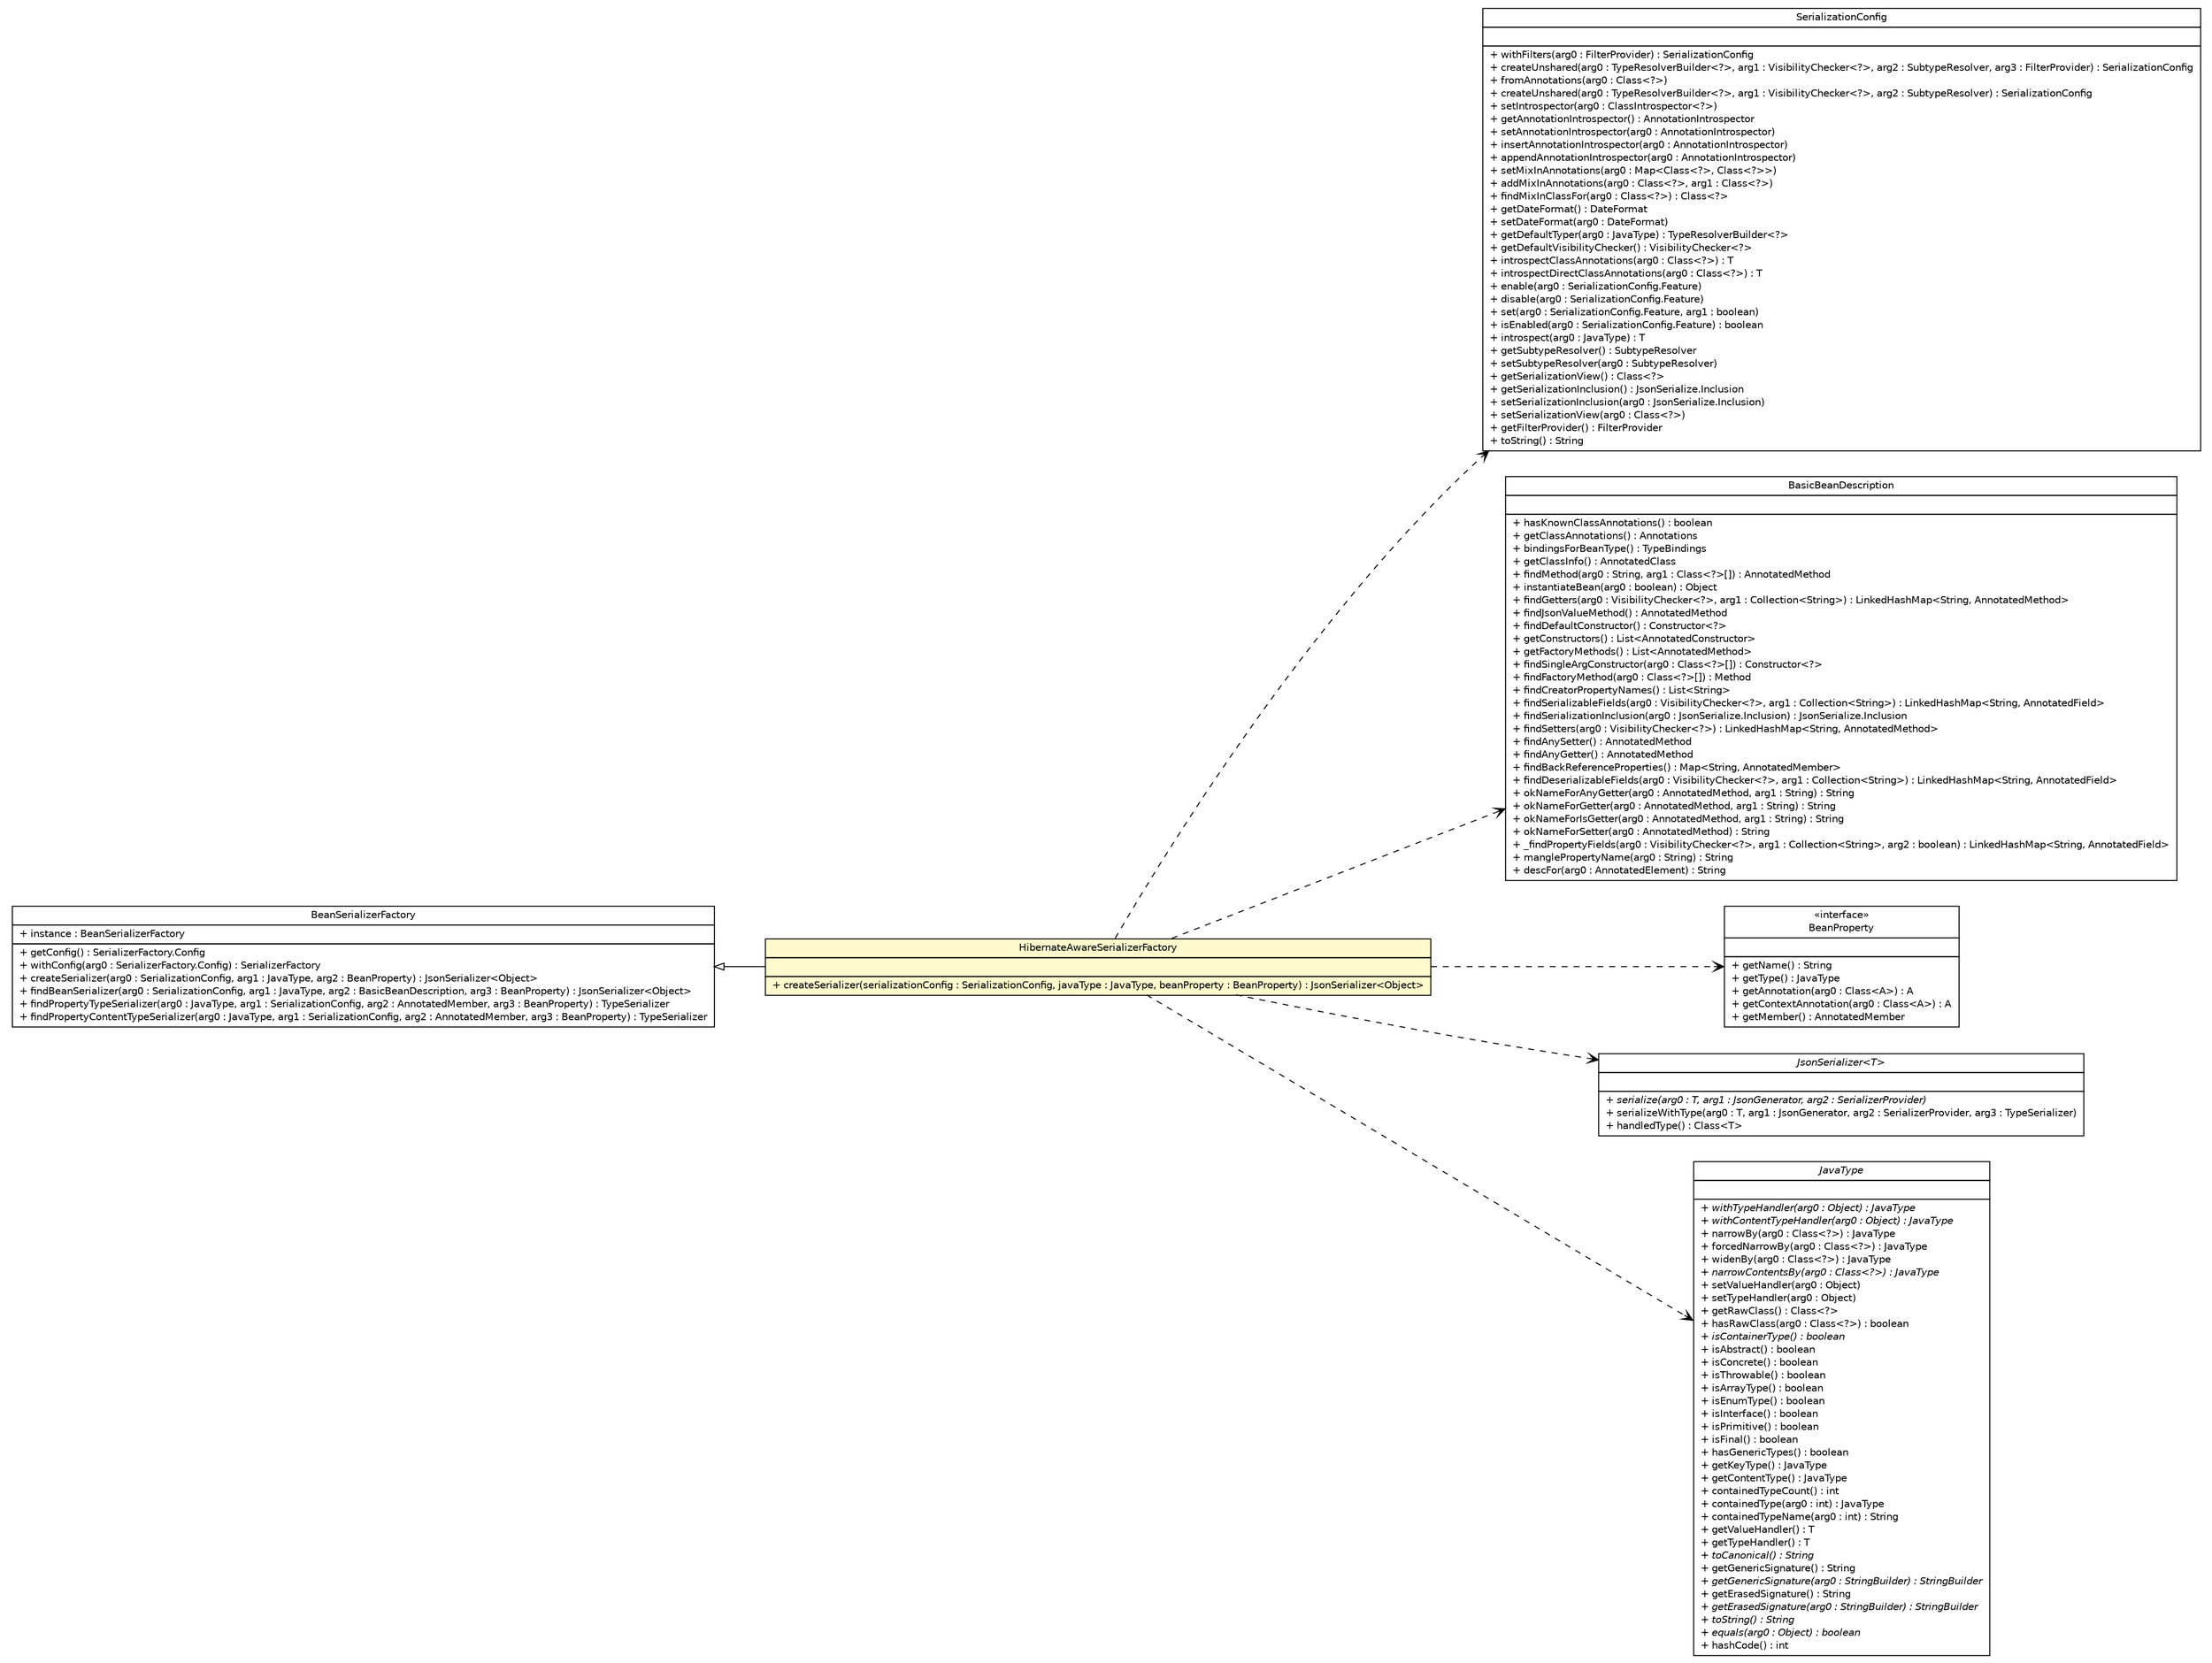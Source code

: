 #!/usr/local/bin/dot
#
# Class diagram 
# Generated by UMLGraph version 5.1 (http://www.umlgraph.org/)
#

digraph G {
	edge [fontname="Helvetica",fontsize=10,labelfontname="Helvetica",labelfontsize=10];
	node [fontname="Helvetica",fontsize=10,shape=plaintext];
	nodesep=0.25;
	ranksep=0.5;
	rankdir=LR;
	// com.inn.headstartdemo.utils.json.HibernateAwareSerializerFactory
	c57896 [label=<<table title="com.inn.headstartdemo.utils.json.HibernateAwareSerializerFactory" border="0" cellborder="1" cellspacing="0" cellpadding="2" port="p" bgcolor="lemonChiffon" href="./HibernateAwareSerializerFactory.html">
		<tr><td><table border="0" cellspacing="0" cellpadding="1">
<tr><td align="center" balign="center"> HibernateAwareSerializerFactory </td></tr>
		</table></td></tr>
		<tr><td><table border="0" cellspacing="0" cellpadding="1">
<tr><td align="left" balign="left">  </td></tr>
		</table></td></tr>
		<tr><td><table border="0" cellspacing="0" cellpadding="1">
<tr><td align="left" balign="left"> + createSerializer(serializationConfig : SerializationConfig, javaType : JavaType, beanProperty : BeanProperty) : JsonSerializer&lt;Object&gt; </td></tr>
		</table></td></tr>
		</table>>, fontname="Helvetica", fontcolor="black", fontsize=10.0];
	//com.inn.headstartdemo.utils.json.HibernateAwareSerializerFactory extends org.codehaus.jackson.map.ser.BeanSerializerFactory
	c57970:p -> c57896:p [dir=back,arrowtail=empty];
	// com.inn.headstartdemo.utils.json.HibernateAwareSerializerFactory DEPEND org.codehaus.jackson.map.SerializationConfig
	c57896:p -> c57980:p [taillabel="", label="", headlabel="", fontname="Helvetica", fontcolor="black", fontsize=10.0, color="black", arrowhead=open, style=dashed];
	// com.inn.headstartdemo.utils.json.HibernateAwareSerializerFactory DEPEND org.codehaus.jackson.map.introspect.BasicBeanDescription
	c57896:p -> c57986:p [taillabel="", label="", headlabel="", fontname="Helvetica", fontcolor="black", fontsize=10.0, color="black", arrowhead=open, style=dashed];
	// com.inn.headstartdemo.utils.json.HibernateAwareSerializerFactory DEPEND org.codehaus.jackson.map.BeanProperty
	c57896:p -> c57987:p [taillabel="", label="", headlabel="", fontname="Helvetica", fontcolor="black", fontsize=10.0, color="black", arrowhead=open, style=dashed];
	// com.inn.headstartdemo.utils.json.HibernateAwareSerializerFactory DEPEND org.codehaus.jackson.map.JsonSerializer<T>
	c57896:p -> c57988:p [taillabel="", label="", headlabel="", fontname="Helvetica", fontcolor="black", fontsize=10.0, color="black", arrowhead=open, style=dashed];
	// com.inn.headstartdemo.utils.json.HibernateAwareSerializerFactory DEPEND org.codehaus.jackson.type.JavaType
	c57896:p -> c57989:p [taillabel="", label="", headlabel="", fontname="Helvetica", fontcolor="black", fontsize=10.0, color="black", arrowhead=open, style=dashed];
	// org.codehaus.jackson.type.JavaType
	c57989 [label=<<table title="org.codehaus.jackson.type.JavaType" border="0" cellborder="1" cellspacing="0" cellpadding="2" port="p" href="http://java.sun.com/j2se/1.4.2/docs/api/org/codehaus/jackson/type/JavaType.html">
		<tr><td><table border="0" cellspacing="0" cellpadding="1">
<tr><td align="center" balign="center"><font face="Helvetica-Oblique"> JavaType </font></td></tr>
		</table></td></tr>
		<tr><td><table border="0" cellspacing="0" cellpadding="1">
<tr><td align="left" balign="left">  </td></tr>
		</table></td></tr>
		<tr><td><table border="0" cellspacing="0" cellpadding="1">
<tr><td align="left" balign="left"><font face="Helvetica-Oblique" point-size="10.0"> + withTypeHandler(arg0 : Object) : JavaType </font></td></tr>
<tr><td align="left" balign="left"><font face="Helvetica-Oblique" point-size="10.0"> + withContentTypeHandler(arg0 : Object) : JavaType </font></td></tr>
<tr><td align="left" balign="left"> + narrowBy(arg0 : Class&lt;?&gt;) : JavaType </td></tr>
<tr><td align="left" balign="left"> + forcedNarrowBy(arg0 : Class&lt;?&gt;) : JavaType </td></tr>
<tr><td align="left" balign="left"> + widenBy(arg0 : Class&lt;?&gt;) : JavaType </td></tr>
<tr><td align="left" balign="left"><font face="Helvetica-Oblique" point-size="10.0"> + narrowContentsBy(arg0 : Class&lt;?&gt;) : JavaType </font></td></tr>
<tr><td align="left" balign="left"> + setValueHandler(arg0 : Object) </td></tr>
<tr><td align="left" balign="left"> + setTypeHandler(arg0 : Object) </td></tr>
<tr><td align="left" balign="left"> + getRawClass() : Class&lt;?&gt; </td></tr>
<tr><td align="left" balign="left"> + hasRawClass(arg0 : Class&lt;?&gt;) : boolean </td></tr>
<tr><td align="left" balign="left"><font face="Helvetica-Oblique" point-size="10.0"> + isContainerType() : boolean </font></td></tr>
<tr><td align="left" balign="left"> + isAbstract() : boolean </td></tr>
<tr><td align="left" balign="left"> + isConcrete() : boolean </td></tr>
<tr><td align="left" balign="left"> + isThrowable() : boolean </td></tr>
<tr><td align="left" balign="left"> + isArrayType() : boolean </td></tr>
<tr><td align="left" balign="left"> + isEnumType() : boolean </td></tr>
<tr><td align="left" balign="left"> + isInterface() : boolean </td></tr>
<tr><td align="left" balign="left"> + isPrimitive() : boolean </td></tr>
<tr><td align="left" balign="left"> + isFinal() : boolean </td></tr>
<tr><td align="left" balign="left"> + hasGenericTypes() : boolean </td></tr>
<tr><td align="left" balign="left"> + getKeyType() : JavaType </td></tr>
<tr><td align="left" balign="left"> + getContentType() : JavaType </td></tr>
<tr><td align="left" balign="left"> + containedTypeCount() : int </td></tr>
<tr><td align="left" balign="left"> + containedType(arg0 : int) : JavaType </td></tr>
<tr><td align="left" balign="left"> + containedTypeName(arg0 : int) : String </td></tr>
<tr><td align="left" balign="left"> + getValueHandler() : T </td></tr>
<tr><td align="left" balign="left"> + getTypeHandler() : T </td></tr>
<tr><td align="left" balign="left"><font face="Helvetica-Oblique" point-size="10.0"> + toCanonical() : String </font></td></tr>
<tr><td align="left" balign="left"> + getGenericSignature() : String </td></tr>
<tr><td align="left" balign="left"><font face="Helvetica-Oblique" point-size="10.0"> + getGenericSignature(arg0 : StringBuilder) : StringBuilder </font></td></tr>
<tr><td align="left" balign="left"> + getErasedSignature() : String </td></tr>
<tr><td align="left" balign="left"><font face="Helvetica-Oblique" point-size="10.0"> + getErasedSignature(arg0 : StringBuilder) : StringBuilder </font></td></tr>
<tr><td align="left" balign="left"><font face="Helvetica-Oblique" point-size="10.0"> + toString() : String </font></td></tr>
<tr><td align="left" balign="left"><font face="Helvetica-Oblique" point-size="10.0"> + equals(arg0 : Object) : boolean </font></td></tr>
<tr><td align="left" balign="left"> + hashCode() : int </td></tr>
		</table></td></tr>
		</table>>, fontname="Helvetica", fontcolor="black", fontsize=10.0];
	// org.codehaus.jackson.map.JsonSerializer<T>
	c57988 [label=<<table title="org.codehaus.jackson.map.JsonSerializer" border="0" cellborder="1" cellspacing="0" cellpadding="2" port="p" href="http://java.sun.com/j2se/1.4.2/docs/api/org/codehaus/jackson/map/JsonSerializer.html">
		<tr><td><table border="0" cellspacing="0" cellpadding="1">
<tr><td align="center" balign="center"><font face="Helvetica-Oblique"> JsonSerializer&lt;T&gt; </font></td></tr>
		</table></td></tr>
		<tr><td><table border="0" cellspacing="0" cellpadding="1">
<tr><td align="left" balign="left">  </td></tr>
		</table></td></tr>
		<tr><td><table border="0" cellspacing="0" cellpadding="1">
<tr><td align="left" balign="left"><font face="Helvetica-Oblique" point-size="10.0"> + serialize(arg0 : T, arg1 : JsonGenerator, arg2 : SerializerProvider) </font></td></tr>
<tr><td align="left" balign="left"> + serializeWithType(arg0 : T, arg1 : JsonGenerator, arg2 : SerializerProvider, arg3 : TypeSerializer) </td></tr>
<tr><td align="left" balign="left"> + handledType() : Class&lt;T&gt; </td></tr>
		</table></td></tr>
		</table>>, fontname="Helvetica", fontcolor="black", fontsize=10.0];
	// org.codehaus.jackson.map.SerializationConfig
	c57980 [label=<<table title="org.codehaus.jackson.map.SerializationConfig" border="0" cellborder="1" cellspacing="0" cellpadding="2" port="p" href="http://java.sun.com/j2se/1.4.2/docs/api/org/codehaus/jackson/map/SerializationConfig.html">
		<tr><td><table border="0" cellspacing="0" cellpadding="1">
<tr><td align="center" balign="center"> SerializationConfig </td></tr>
		</table></td></tr>
		<tr><td><table border="0" cellspacing="0" cellpadding="1">
<tr><td align="left" balign="left">  </td></tr>
		</table></td></tr>
		<tr><td><table border="0" cellspacing="0" cellpadding="1">
<tr><td align="left" balign="left"> + withFilters(arg0 : FilterProvider) : SerializationConfig </td></tr>
<tr><td align="left" balign="left"> + createUnshared(arg0 : TypeResolverBuilder&lt;?&gt;, arg1 : VisibilityChecker&lt;?&gt;, arg2 : SubtypeResolver, arg3 : FilterProvider) : SerializationConfig </td></tr>
<tr><td align="left" balign="left"> + fromAnnotations(arg0 : Class&lt;?&gt;) </td></tr>
<tr><td align="left" balign="left"> + createUnshared(arg0 : TypeResolverBuilder&lt;?&gt;, arg1 : VisibilityChecker&lt;?&gt;, arg2 : SubtypeResolver) : SerializationConfig </td></tr>
<tr><td align="left" balign="left"> + setIntrospector(arg0 : ClassIntrospector&lt;?&gt;) </td></tr>
<tr><td align="left" balign="left"> + getAnnotationIntrospector() : AnnotationIntrospector </td></tr>
<tr><td align="left" balign="left"> + setAnnotationIntrospector(arg0 : AnnotationIntrospector) </td></tr>
<tr><td align="left" balign="left"> + insertAnnotationIntrospector(arg0 : AnnotationIntrospector) </td></tr>
<tr><td align="left" balign="left"> + appendAnnotationIntrospector(arg0 : AnnotationIntrospector) </td></tr>
<tr><td align="left" balign="left"> + setMixInAnnotations(arg0 : Map&lt;Class&lt;?&gt;, Class&lt;?&gt;&gt;) </td></tr>
<tr><td align="left" balign="left"> + addMixInAnnotations(arg0 : Class&lt;?&gt;, arg1 : Class&lt;?&gt;) </td></tr>
<tr><td align="left" balign="left"> + findMixInClassFor(arg0 : Class&lt;?&gt;) : Class&lt;?&gt; </td></tr>
<tr><td align="left" balign="left"> + getDateFormat() : DateFormat </td></tr>
<tr><td align="left" balign="left"> + setDateFormat(arg0 : DateFormat) </td></tr>
<tr><td align="left" balign="left"> + getDefaultTyper(arg0 : JavaType) : TypeResolverBuilder&lt;?&gt; </td></tr>
<tr><td align="left" balign="left"> + getDefaultVisibilityChecker() : VisibilityChecker&lt;?&gt; </td></tr>
<tr><td align="left" balign="left"> + introspectClassAnnotations(arg0 : Class&lt;?&gt;) : T </td></tr>
<tr><td align="left" balign="left"> + introspectDirectClassAnnotations(arg0 : Class&lt;?&gt;) : T </td></tr>
<tr><td align="left" balign="left"> + enable(arg0 : SerializationConfig.Feature) </td></tr>
<tr><td align="left" balign="left"> + disable(arg0 : SerializationConfig.Feature) </td></tr>
<tr><td align="left" balign="left"> + set(arg0 : SerializationConfig.Feature, arg1 : boolean) </td></tr>
<tr><td align="left" balign="left"> + isEnabled(arg0 : SerializationConfig.Feature) : boolean </td></tr>
<tr><td align="left" balign="left"> + introspect(arg0 : JavaType) : T </td></tr>
<tr><td align="left" balign="left"> + getSubtypeResolver() : SubtypeResolver </td></tr>
<tr><td align="left" balign="left"> + setSubtypeResolver(arg0 : SubtypeResolver) </td></tr>
<tr><td align="left" balign="left"> + getSerializationView() : Class&lt;?&gt; </td></tr>
<tr><td align="left" balign="left"> + getSerializationInclusion() : JsonSerialize.Inclusion </td></tr>
<tr><td align="left" balign="left"> + setSerializationInclusion(arg0 : JsonSerialize.Inclusion) </td></tr>
<tr><td align="left" balign="left"> + setSerializationView(arg0 : Class&lt;?&gt;) </td></tr>
<tr><td align="left" balign="left"> + getFilterProvider() : FilterProvider </td></tr>
<tr><td align="left" balign="left"> + toString() : String </td></tr>
		</table></td></tr>
		</table>>, fontname="Helvetica", fontcolor="black", fontsize=10.0];
	// org.codehaus.jackson.map.introspect.BasicBeanDescription
	c57986 [label=<<table title="org.codehaus.jackson.map.introspect.BasicBeanDescription" border="0" cellborder="1" cellspacing="0" cellpadding="2" port="p" href="http://java.sun.com/j2se/1.4.2/docs/api/org/codehaus/jackson/map/introspect/BasicBeanDescription.html">
		<tr><td><table border="0" cellspacing="0" cellpadding="1">
<tr><td align="center" balign="center"> BasicBeanDescription </td></tr>
		</table></td></tr>
		<tr><td><table border="0" cellspacing="0" cellpadding="1">
<tr><td align="left" balign="left">  </td></tr>
		</table></td></tr>
		<tr><td><table border="0" cellspacing="0" cellpadding="1">
<tr><td align="left" balign="left"> + hasKnownClassAnnotations() : boolean </td></tr>
<tr><td align="left" balign="left"> + getClassAnnotations() : Annotations </td></tr>
<tr><td align="left" balign="left"> + bindingsForBeanType() : TypeBindings </td></tr>
<tr><td align="left" balign="left"> + getClassInfo() : AnnotatedClass </td></tr>
<tr><td align="left" balign="left"> + findMethod(arg0 : String, arg1 : Class&lt;?&gt;[]) : AnnotatedMethod </td></tr>
<tr><td align="left" balign="left"> + instantiateBean(arg0 : boolean) : Object </td></tr>
<tr><td align="left" balign="left"> + findGetters(arg0 : VisibilityChecker&lt;?&gt;, arg1 : Collection&lt;String&gt;) : LinkedHashMap&lt;String, AnnotatedMethod&gt; </td></tr>
<tr><td align="left" balign="left"> + findJsonValueMethod() : AnnotatedMethod </td></tr>
<tr><td align="left" balign="left"> + findDefaultConstructor() : Constructor&lt;?&gt; </td></tr>
<tr><td align="left" balign="left"> + getConstructors() : List&lt;AnnotatedConstructor&gt; </td></tr>
<tr><td align="left" balign="left"> + getFactoryMethods() : List&lt;AnnotatedMethod&gt; </td></tr>
<tr><td align="left" balign="left"> + findSingleArgConstructor(arg0 : Class&lt;?&gt;[]) : Constructor&lt;?&gt; </td></tr>
<tr><td align="left" balign="left"> + findFactoryMethod(arg0 : Class&lt;?&gt;[]) : Method </td></tr>
<tr><td align="left" balign="left"> + findCreatorPropertyNames() : List&lt;String&gt; </td></tr>
<tr><td align="left" balign="left"> + findSerializableFields(arg0 : VisibilityChecker&lt;?&gt;, arg1 : Collection&lt;String&gt;) : LinkedHashMap&lt;String, AnnotatedField&gt; </td></tr>
<tr><td align="left" balign="left"> + findSerializationInclusion(arg0 : JsonSerialize.Inclusion) : JsonSerialize.Inclusion </td></tr>
<tr><td align="left" balign="left"> + findSetters(arg0 : VisibilityChecker&lt;?&gt;) : LinkedHashMap&lt;String, AnnotatedMethod&gt; </td></tr>
<tr><td align="left" balign="left"> + findAnySetter() : AnnotatedMethod </td></tr>
<tr><td align="left" balign="left"> + findAnyGetter() : AnnotatedMethod </td></tr>
<tr><td align="left" balign="left"> + findBackReferenceProperties() : Map&lt;String, AnnotatedMember&gt; </td></tr>
<tr><td align="left" balign="left"> + findDeserializableFields(arg0 : VisibilityChecker&lt;?&gt;, arg1 : Collection&lt;String&gt;) : LinkedHashMap&lt;String, AnnotatedField&gt; </td></tr>
<tr><td align="left" balign="left"> + okNameForAnyGetter(arg0 : AnnotatedMethod, arg1 : String) : String </td></tr>
<tr><td align="left" balign="left"> + okNameForGetter(arg0 : AnnotatedMethod, arg1 : String) : String </td></tr>
<tr><td align="left" balign="left"> + okNameForIsGetter(arg0 : AnnotatedMethod, arg1 : String) : String </td></tr>
<tr><td align="left" balign="left"> + okNameForSetter(arg0 : AnnotatedMethod) : String </td></tr>
<tr><td align="left" balign="left"> + _findPropertyFields(arg0 : VisibilityChecker&lt;?&gt;, arg1 : Collection&lt;String&gt;, arg2 : boolean) : LinkedHashMap&lt;String, AnnotatedField&gt; </td></tr>
<tr><td align="left" balign="left"> + manglePropertyName(arg0 : String) : String </td></tr>
<tr><td align="left" balign="left"> + descFor(arg0 : AnnotatedElement) : String </td></tr>
		</table></td></tr>
		</table>>, fontname="Helvetica", fontcolor="black", fontsize=10.0];
	// org.codehaus.jackson.map.ser.BeanSerializerFactory
	c57970 [label=<<table title="org.codehaus.jackson.map.ser.BeanSerializerFactory" border="0" cellborder="1" cellspacing="0" cellpadding="2" port="p" href="http://java.sun.com/j2se/1.4.2/docs/api/org/codehaus/jackson/map/ser/BeanSerializerFactory.html">
		<tr><td><table border="0" cellspacing="0" cellpadding="1">
<tr><td align="center" balign="center"> BeanSerializerFactory </td></tr>
		</table></td></tr>
		<tr><td><table border="0" cellspacing="0" cellpadding="1">
<tr><td align="left" balign="left"> + instance : BeanSerializerFactory </td></tr>
		</table></td></tr>
		<tr><td><table border="0" cellspacing="0" cellpadding="1">
<tr><td align="left" balign="left"> + getConfig() : SerializerFactory.Config </td></tr>
<tr><td align="left" balign="left"> + withConfig(arg0 : SerializerFactory.Config) : SerializerFactory </td></tr>
<tr><td align="left" balign="left"> + createSerializer(arg0 : SerializationConfig, arg1 : JavaType, arg2 : BeanProperty) : JsonSerializer&lt;Object&gt; </td></tr>
<tr><td align="left" balign="left"> + findBeanSerializer(arg0 : SerializationConfig, arg1 : JavaType, arg2 : BasicBeanDescription, arg3 : BeanProperty) : JsonSerializer&lt;Object&gt; </td></tr>
<tr><td align="left" balign="left"> + findPropertyTypeSerializer(arg0 : JavaType, arg1 : SerializationConfig, arg2 : AnnotatedMember, arg3 : BeanProperty) : TypeSerializer </td></tr>
<tr><td align="left" balign="left"> + findPropertyContentTypeSerializer(arg0 : JavaType, arg1 : SerializationConfig, arg2 : AnnotatedMember, arg3 : BeanProperty) : TypeSerializer </td></tr>
		</table></td></tr>
		</table>>, fontname="Helvetica", fontcolor="black", fontsize=10.0];
	// org.codehaus.jackson.map.BeanProperty
	c57987 [label=<<table title="org.codehaus.jackson.map.BeanProperty" border="0" cellborder="1" cellspacing="0" cellpadding="2" port="p" href="http://java.sun.com/j2se/1.4.2/docs/api/org/codehaus/jackson/map/BeanProperty.html">
		<tr><td><table border="0" cellspacing="0" cellpadding="1">
<tr><td align="center" balign="center"> &#171;interface&#187; </td></tr>
<tr><td align="center" balign="center"> BeanProperty </td></tr>
		</table></td></tr>
		<tr><td><table border="0" cellspacing="0" cellpadding="1">
<tr><td align="left" balign="left">  </td></tr>
		</table></td></tr>
		<tr><td><table border="0" cellspacing="0" cellpadding="1">
<tr><td align="left" balign="left"> + getName() : String </td></tr>
<tr><td align="left" balign="left"> + getType() : JavaType </td></tr>
<tr><td align="left" balign="left"> + getAnnotation(arg0 : Class&lt;A&gt;) : A </td></tr>
<tr><td align="left" balign="left"> + getContextAnnotation(arg0 : Class&lt;A&gt;) : A </td></tr>
<tr><td align="left" balign="left"> + getMember() : AnnotatedMember </td></tr>
		</table></td></tr>
		</table>>, fontname="Helvetica", fontcolor="black", fontsize=10.0];
}

